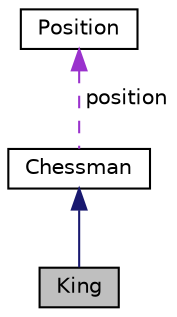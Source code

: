 digraph "King"
{
  edge [fontname="Helvetica",fontsize="10",labelfontname="Helvetica",labelfontsize="10"];
  node [fontname="Helvetica",fontsize="10",shape=record];
  Node1 [label="King",height=0.2,width=0.4,color="black", fillcolor="grey75", style="filled", fontcolor="black"];
  Node2 -> Node1 [dir="back",color="midnightblue",fontsize="10",style="solid",fontname="Helvetica"];
  Node2 [label="Chessman",height=0.2,width=0.4,color="black", fillcolor="white", style="filled",URL="$classChessman.html"];
  Node3 -> Node2 [dir="back",color="darkorchid3",fontsize="10",style="dashed",label=" position" ,fontname="Helvetica"];
  Node3 [label="Position",height=0.2,width=0.4,color="black", fillcolor="white", style="filled",URL="$classPosition.html"];
}

